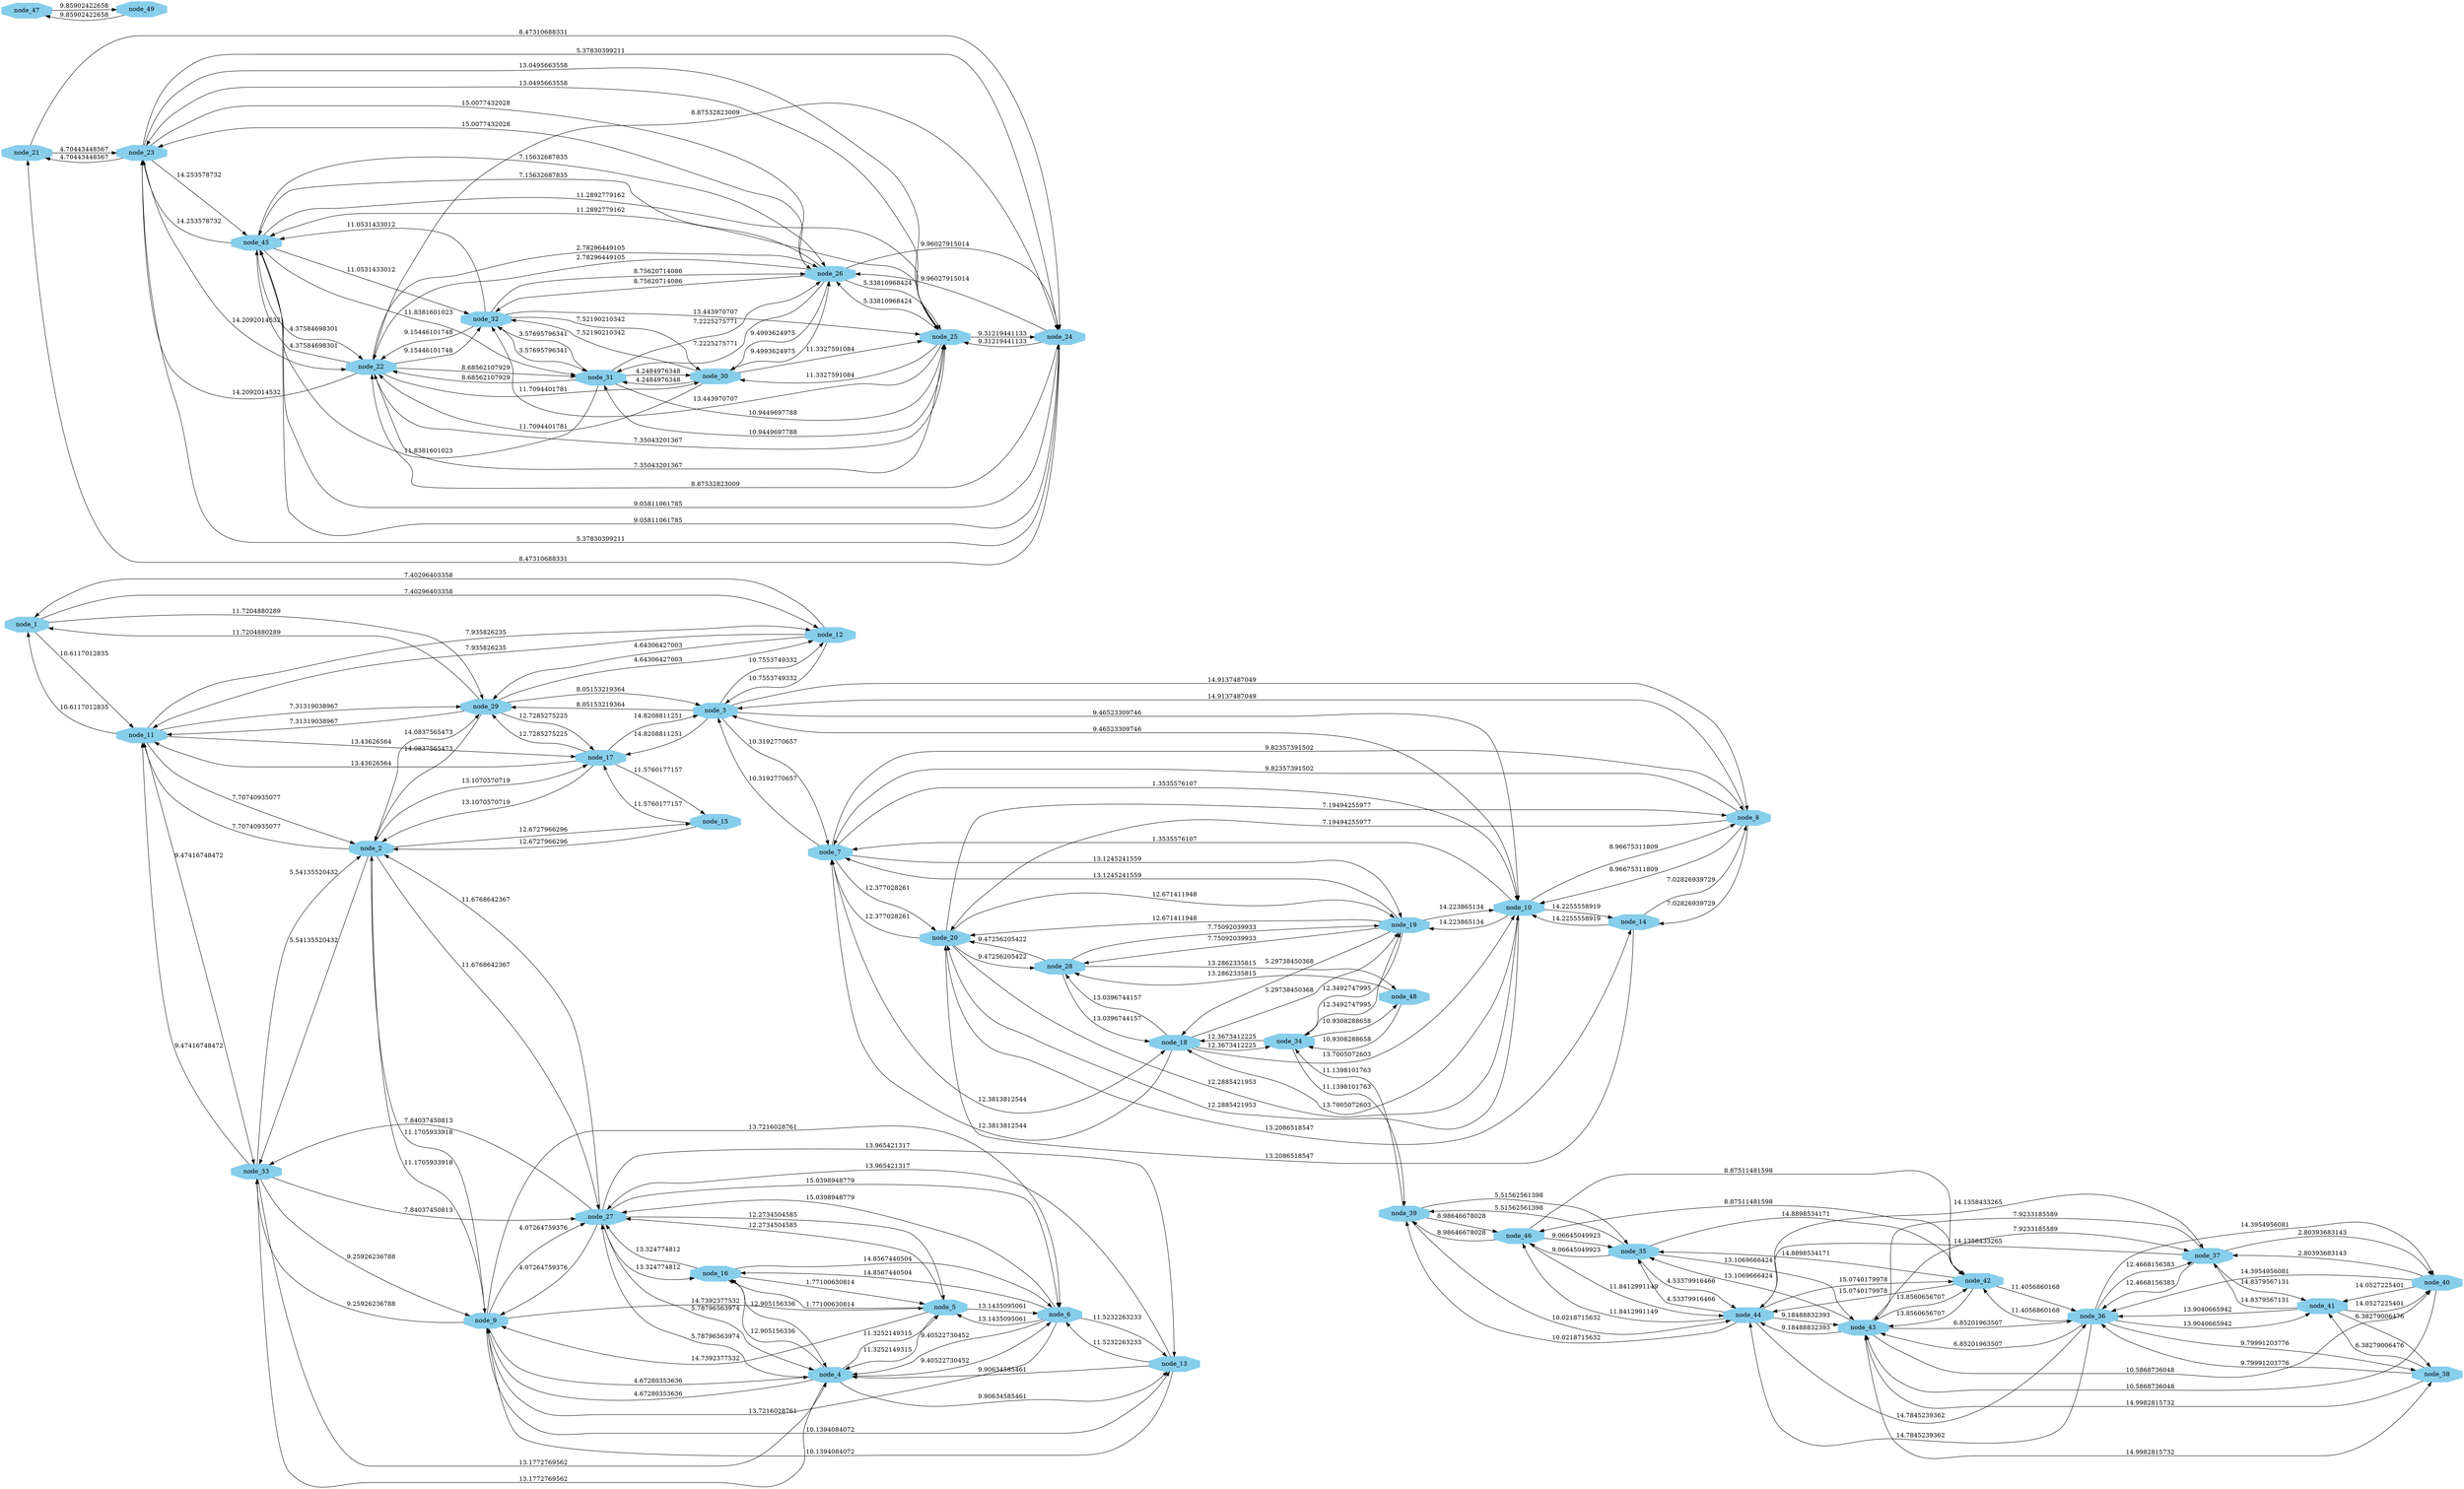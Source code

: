 digraph G {
node [width=.3,height=.3,shape=octagon,style=filled,color=skyblue];
overlap="false";
rankdir="LR";
aspect="1";
node_1 [pos="6.00058262167,68.8966808896!"];
node_2 [pos="22.6311329769,73.7145918269!"];
node_3 [pos="15.5690094734,53.6672742731!"];
node_4 [pos="26.3691447112,89.0528451218!"];
node_5 [pos="18.44560167,97.1446903329!"];
node_6 [pos="31.5864121989,96.8783432281!"];
node_7 [pos="16.1640789033,43.365169074!"];
node_8 [pos="6.45627996507,41.8614256657!"];
node_9 [pos="25.8625567491,84.4075828551!"];
node_10 [pos="15.109124889,44.2132199175!"];
node_11 [pos="16.6122832951,68.9002790609!"];
node_12 [pos="10.923192844,63.3675050847!"];
node_13 [pos="35.8472982473,86.1718220852!"];
node_14 [pos="1.04427974929,46.3454890445!"];
node_15 [pos="35.0017797945,70.9637970818!"];
node_16 [pos="16.7500397103,97.6560932897!"];
node_17 [pos="27.9899087142,61.753050635!"];
node_18 [pos="23.7133706921,33.5515665115!"];
node_19 [pos="19.3004863683,30.620912229!"];
node_20 [pos="7.30945977901,34.7172474313!"];
node_21 [pos="50.5945838563,74.4154890385!"];
node_22 [pos="56.5644969996,90.3920774421!"];
node_23 [pos="54.914176986,76.2790391516!"];
node_24 [pos="54.9943269625,81.6567458946!"];
node_25 [pos="62.8734211142,86.620297053!"];
node_26 [pos="59.3381183486,90.6199282056!"];
node_27 [pos="21.9049800353,85.3688554375!"];
node_28 [pos="12.5441202601,26.8224541143!"];
node_29 [pos="15.2614444228,61.7129298961!"];
node_30 [pos="65.8213897454,97.5629160247!"];
node_31 [pos="61.5735561344,97.4878043336!"];
node_32 [pos="58.5117070707,99.3370497428!"];
node_33 [pos="19.1520632681,78.02767558!"];
node_34 [pos="28.1498511254,22.0073571285!"];
node_35 [pos="43.3464133751,25.3928566346!"];
node_36 [pos="60.2106564452,30.8255489465!"];
node_37 [pos="60.6285057479,18.3657377874!"];
node_38 [pos="69.9826857714,31.5642767692!"];
node_39 [pos="38.0846077636,27.0467996872!"];
node_40 [pos="62.8670628987,16.6772699502!"];
node_41 [pos="73.2886303277,26.1043555609!"];
node_42 [pos="51.3187371117,37.9686186004!"];
node_43 [pos="56.4500566464,25.097716701!"];
node_44 [pos="47.4221306101,23.4069402504!"];
node_45 [pos="52.1903548888,90.2699397607!"];
node_46 [pos="43.167662079,34.4575448603!"];
node_47 [pos="33.3087402379,6.07019356339!"];
node_48 [pos="19.4072563539,15.4461029532!"];
node_49 [pos="43.1547561164,5.56390311305!"];
      node_32 -> node_31 [label="3.57695796341"];
      node_32 -> node_30 [label="7.52190210342"];
      node_32 -> node_26 [label="8.75620714086"];
      node_32 -> node_25 [label="13.443970707"];
      node_32 -> node_22 [label="9.15446101748"];
      node_32 -> node_45 [label="11.0531433012"];
      node_46 -> node_39 [label="8.98646678028"];
      node_46 -> node_44 [label="11.8412991149"];
      node_46 -> node_42 [label="8.87511481598"];
      node_46 -> node_35 [label="9.06645049923"];
      node_35 -> node_39 [label="5.51562561398"];
      node_35 -> node_42 [label="14.8898534171"];
      node_35 -> node_43 [label="13.1069666424"];
      node_35 -> node_44 [label="4.53379916466"];
      node_35 -> node_46 [label="9.06645049923"];
      node_47 -> node_49 [label="9.85902422658"];
      node_42 -> node_44 [label="15.0740179978"];
      node_42 -> node_43 [label="13.8560656707"];
      node_42 -> node_35 [label="14.8898534171"];
      node_42 -> node_46 [label="8.87511481598"];
      node_42 -> node_36 [label="11.4056860168"];
      node_34 -> node_39 [label="11.1398101763"];
      node_34 -> node_48 [label="10.9308288658"];
      node_34 -> node_19 [label="12.3492747995"];
      node_34 -> node_18 [label="12.3673412225"];
      node_26 -> node_31 [label="7.2225275771"];
      node_26 -> node_30 [label="9.4993624975"];
      node_26 -> node_32 [label="8.75620714086"];
      node_26 -> node_24 [label="9.96027915014"];
      node_26 -> node_25 [label="5.33810968424"];
      node_26 -> node_22 [label="2.78296449105"];
      node_26 -> node_23 [label="15.0077432028"];
      node_26 -> node_45 [label="7.15632687835"];
      node_27 -> node_9 [label="4.07264759376"];
      node_27 -> node_6 [label="15.0398948779"];
      node_27 -> node_5 [label="12.2734504585"];
      node_27 -> node_4 [label="5.78796563974"];
      node_27 -> node_13 [label="13.965421317"];
      node_27 -> node_2 [label="11.6768642367"];
      node_27 -> node_16 [label="13.324774812"];
      node_27 -> node_33 [label="7.84037450813"];
      node_24 -> node_26 [label="9.96027915014"];
      node_24 -> node_25 [label="9.31219441133"];
      node_24 -> node_22 [label="8.87532823009"];
      node_24 -> node_45 [label="9.05811061785"];
      node_24 -> node_21 [label="8.47310688331"];
      node_24 -> node_23 [label="5.37830399211"];
      node_25 -> node_31 [label="10.9449697788"];
      node_25 -> node_30 [label="11.3327591084"];
      node_25 -> node_32 [label="13.443970707"];
      node_25 -> node_26 [label="5.33810968424"];
      node_25 -> node_24 [label="9.31219441133"];
      node_25 -> node_22 [label="7.35043201367"];
      node_25 -> node_23 [label="13.0495663558"];
      node_25 -> node_45 [label="11.2892779162"];
      node_22 -> node_31 [label="8.68562107929"];
      node_22 -> node_30 [label="11.7094401781"];
      node_22 -> node_32 [label="9.15446101748"];
      node_22 -> node_26 [label="2.78296449105"];
      node_22 -> node_24 [label="8.87532823009"];
      node_22 -> node_25 [label="7.35043201367"];
      node_22 -> node_23 [label="14.2092014532"];
      node_22 -> node_45 [label="4.37584698301"];
      node_23 -> node_26 [label="15.0077432028"];
      node_23 -> node_24 [label="5.37830399211"];
      node_23 -> node_25 [label="13.0495663558"];
      node_23 -> node_22 [label="14.2092014532"];
      node_23 -> node_45 [label="14.253578732"];
      node_23 -> node_21 [label="4.70443448567"];
      node_20 -> node_19 [label="12.671411948"];
      node_20 -> node_8 [label="7.19494255977"];
      node_20 -> node_7 [label="12.377028261"];
      node_20 -> node_14 [label="13.2086518547"];
      node_20 -> node_10 [label="12.2885421953"];
      node_20 -> node_28 [label="9.47256205422"];
      node_21 -> node_24 [label="8.47310688331"];
      node_21 -> node_23 [label="4.70443448567"];
      node_48 -> node_34 [label="10.9308288658"];
      node_48 -> node_28 [label="13.2862335815"];
      node_49 -> node_47 [label="9.85902422658"];
      node_36 -> node_38 [label="9.79991203776"];
      node_36 -> node_37 [label="12.4668156383"];
      node_36 -> node_40 [label="14.3954956081"];
      node_36 -> node_41 [label="13.9040665942"];
      node_36 -> node_42 [label="11.4056860168"];
      node_36 -> node_43 [label="6.85201963507"];
      node_36 -> node_44 [label="14.7845239362"];
      node_28 -> node_48 [label="13.2862335815"];
      node_28 -> node_20 [label="9.47256205422"];
      node_28 -> node_19 [label="7.75092039933"];
      node_28 -> node_18 [label="13.0396744157"];
      node_29 -> node_17 [label="12.7285275225"];
      node_29 -> node_3 [label="8.05153219364"];
      node_29 -> node_12 [label="4.64306427003"];
      node_29 -> node_1 [label="11.7204880289"];
      node_29 -> node_2 [label="14.0837565473"];
      node_29 -> node_11 [label="7.31319038967"];
      node_37 -> node_40 [label="2.80393683143"];
      node_37 -> node_41 [label="14.8379567131"];
      node_37 -> node_43 [label="7.9233185589"];
      node_37 -> node_44 [label="14.1358433265"];
      node_37 -> node_36 [label="12.4668156383"];
      node_9 -> node_6 [label="13.7216028761"];
      node_9 -> node_5 [label="14.7392377532"];
      node_9 -> node_4 [label="4.67280353636"];
      node_9 -> node_13 [label="10.1394084072"];
      node_9 -> node_2 [label="11.1705933918"];
      node_9 -> node_27 [label="4.07264759376"];
      node_9 -> node_33 [label="9.25926236788"];
      node_8 -> node_7 [label="9.82357391502"];
      node_8 -> node_14 [label="7.02826939729"];
      node_8 -> node_3 [label="14.9137487049"];
      node_8 -> node_20 [label="7.19494255977"];
      node_8 -> node_10 [label="8.96675311809"];
      node_7 -> node_19 [label="13.1245241559"];
      node_7 -> node_18 [label="12.3813812544"];
      node_7 -> node_8 [label="9.82357391502"];
      node_7 -> node_3 [label="10.3192770657"];
      node_7 -> node_10 [label="1.3535576107"];
      node_7 -> node_20 [label="12.377028261"];
      node_6 -> node_9 [label="13.7216028761"];
      node_6 -> node_16 [label="14.8567440504"];
      node_6 -> node_5 [label="13.1435095061"];
      node_6 -> node_4 [label="9.40522730452"];
      node_6 -> node_13 [label="11.5232263233"];
      node_6 -> node_27 [label="15.0398948779"];
      node_5 -> node_6 [label="13.1435095061"];
      node_5 -> node_4 [label="11.3252149315"];
      node_5 -> node_27 [label="12.2734504585"];
      node_5 -> node_9 [label="14.7392377532"];
      node_5 -> node_16 [label="1.77100630814"];
      node_4 -> node_9 [label="4.67280353636"];
      node_4 -> node_6 [label="9.40522730452"];
      node_4 -> node_5 [label="11.3252149315"];
      node_4 -> node_13 [label="9.90634585461"];
      node_4 -> node_27 [label="5.78796563974"];
      node_4 -> node_16 [label="12.905156336"];
      node_4 -> node_33 [label="13.1772769562"];
      node_3 -> node_8 [label="14.9137487049"];
      node_3 -> node_7 [label="10.3192770657"];
      node_3 -> node_12 [label="10.7553749332"];
      node_3 -> node_10 [label="9.46523309746"];
      node_3 -> node_17 [label="14.8208811251"];
      node_3 -> node_29 [label="8.05153219364"];
      node_2 -> node_9 [label="11.1705933918"];
      node_2 -> node_17 [label="13.1070570719"];
      node_2 -> node_15 [label="12.6727966296"];
      node_2 -> node_11 [label="7.70740935077"];
      node_2 -> node_27 [label="11.6768642367"];
      node_2 -> node_33 [label="5.54135520432"];
      node_2 -> node_29 [label="14.0837565473"];
      node_1 -> node_12 [label="7.40296403358"];
      node_1 -> node_11 [label="10.6117012835"];
      node_1 -> node_29 [label="11.7204880289"];
      node_40 -> node_41 [label="14.0527225401"];
      node_40 -> node_43 [label="10.5868736048"];
      node_40 -> node_37 [label="2.80393683143"];
      node_40 -> node_36 [label="14.3954956081"];
      node_39 -> node_44 [label="10.0218715632"];
      node_39 -> node_35 [label="5.51562561398"];
      node_39 -> node_34 [label="11.1398101763"];
      node_39 -> node_46 [label="8.98646678028"];
      node_38 -> node_41 [label="6.38279006476"];
      node_38 -> node_43 [label="14.9982815732"];
      node_38 -> node_36 [label="9.79991203776"];
      node_19 -> node_18 [label="5.29738450368"];
      node_19 -> node_7 [label="13.1245241559"];
      node_19 -> node_34 [label="12.3492747995"];
      node_19 -> node_10 [label="14.223865134"];
      node_19 -> node_20 [label="12.671411948"];
      node_19 -> node_28 [label="7.75092039933"];
      node_18 -> node_7 [label="12.3813812544"];
      node_18 -> node_34 [label="12.3673412225"];
      node_18 -> node_28 [label="13.0396744157"];
      node_18 -> node_19 [label="5.29738450368"];
      node_18 -> node_10 [label="13.7005072603"];
      node_17 -> node_15 [label="11.5760177157"];
      node_17 -> node_3 [label="14.8208811251"];
      node_17 -> node_2 [label="13.1070570719"];
      node_17 -> node_11 [label="13.43626564"];
      node_17 -> node_29 [label="12.7285275225"];
      node_16 -> node_6 [label="14.8567440504"];
      node_16 -> node_5 [label="1.77100630814"];
      node_16 -> node_4 [label="12.905156336"];
      node_16 -> node_27 [label="13.324774812"];
      node_15 -> node_17 [label="11.5760177157"];
      node_15 -> node_2 [label="12.6727966296"];
      node_14 -> node_10 [label="14.2255558919"];
      node_14 -> node_20 [label="13.2086518547"];
      node_14 -> node_8 [label="7.02826939729"];
      node_13 -> node_6 [label="11.5232263233"];
      node_13 -> node_4 [label="9.90634585461"];
      node_13 -> node_9 [label="10.1394084072"];
      node_13 -> node_27 [label="13.965421317"];
      node_12 -> node_3 [label="10.7553749332"];
      node_12 -> node_11 [label="7.935826235"];
      node_12 -> node_1 [label="7.40296403358"];
      node_12 -> node_29 [label="4.64306427003"];
      node_11 -> node_17 [label="13.43626564"];
      node_11 -> node_33 [label="9.47416748472"];
      node_11 -> node_2 [label="7.70740935077"];
      node_11 -> node_1 [label="10.6117012835"];
      node_11 -> node_12 [label="7.935826235"];
      node_11 -> node_29 [label="7.31319038967"];
      node_10 -> node_19 [label="14.223865134"];
      node_10 -> node_18 [label="13.7005072603"];
      node_10 -> node_7 [label="1.3535576107"];
      node_10 -> node_14 [label="14.2255558919"];
      node_10 -> node_3 [label="9.46523309746"];
      node_10 -> node_8 [label="8.96675311809"];
      node_10 -> node_20 [label="12.2885421953"];
      node_41 -> node_40 [label="14.0527225401"];
      node_41 -> node_38 [label="6.38279006476"];
      node_41 -> node_37 [label="14.8379567131"];
      node_41 -> node_36 [label="13.9040665942"];
      node_31 -> node_30 [label="4.2484976348"];
      node_31 -> node_32 [label="3.57695796341"];
      node_31 -> node_26 [label="7.2225275771"];
      node_31 -> node_25 [label="10.9449697788"];
      node_31 -> node_22 [label="8.68562107929"];
      node_31 -> node_45 [label="11.8381601023"];
      node_43 -> node_38 [label="14.9982815732"];
      node_43 -> node_35 [label="13.1069666424"];
      node_43 -> node_37 [label="7.9233185589"];
      node_43 -> node_36 [label="6.85201963507"];
      node_43 -> node_40 [label="10.5868736048"];
      node_43 -> node_42 [label="13.8560656707"];
      node_43 -> node_44 [label="9.18488832393"];
      node_30 -> node_26 [label="9.4993624975"];
      node_30 -> node_31 [label="4.2484976348"];
      node_30 -> node_25 [label="11.3327591084"];
      node_30 -> node_22 [label="11.7094401781"];
      node_30 -> node_32 [label="7.52190210342"];
      node_44 -> node_39 [label="10.0218715632"];
      node_44 -> node_35 [label="4.53379916466"];
      node_44 -> node_37 [label="14.1358433265"];
      node_44 -> node_36 [label="14.7845239362"];
      node_44 -> node_42 [label="15.0740179978"];
      node_44 -> node_43 [label="9.18488832393"];
      node_44 -> node_46 [label="11.8412991149"];
      node_33 -> node_27 [label="7.84037450813"];
      node_33 -> node_4 [label="13.1772769562"];
      node_33 -> node_2 [label="5.54135520432"];
      node_33 -> node_9 [label="9.25926236788"];
      node_33 -> node_11 [label="9.47416748472"];
      node_45 -> node_31 [label="11.8381601023"];
      node_45 -> node_32 [label="11.0531433012"];
      node_45 -> node_26 [label="7.15632687835"];
      node_45 -> node_24 [label="9.05811061785"];
      node_45 -> node_25 [label="11.2892779162"];
      node_45 -> node_22 [label="4.37584698301"];
      node_45 -> node_23 [label="14.253578732"];
}